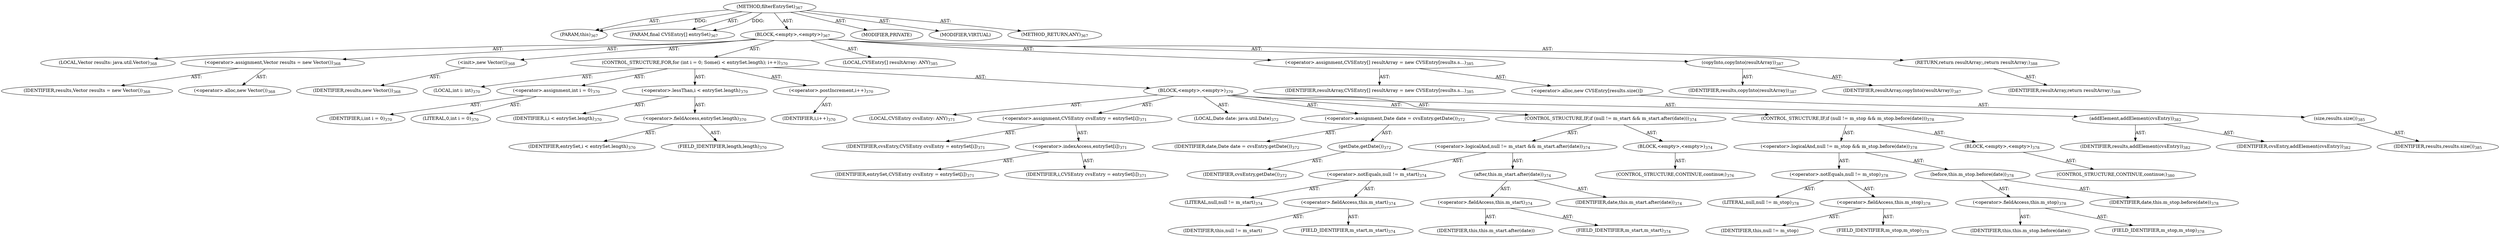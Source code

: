 digraph "filterEntrySet" {  
"111669149707" [label = <(METHOD,filterEntrySet)<SUB>367</SUB>> ]
"115964117013" [label = <(PARAM,this)<SUB>367</SUB>> ]
"115964117014" [label = <(PARAM,final CVSEntry[] entrySet)<SUB>367</SUB>> ]
"25769803813" [label = <(BLOCK,&lt;empty&gt;,&lt;empty&gt;)<SUB>367</SUB>> ]
"94489280543" [label = <(LOCAL,Vector results: java.util.Vector)<SUB>368</SUB>> ]
"30064771250" [label = <(&lt;operator&gt;.assignment,Vector results = new Vector())<SUB>368</SUB>> ]
"68719476887" [label = <(IDENTIFIER,results,Vector results = new Vector())<SUB>368</SUB>> ]
"30064771251" [label = <(&lt;operator&gt;.alloc,new Vector())<SUB>368</SUB>> ]
"30064771252" [label = <(&lt;init&gt;,new Vector())<SUB>368</SUB>> ]
"68719476888" [label = <(IDENTIFIER,results,new Vector())<SUB>368</SUB>> ]
"47244640274" [label = <(CONTROL_STRUCTURE,FOR,for (int i = 0; Some(i &lt; entrySet.length); i++))<SUB>370</SUB>> ]
"94489280544" [label = <(LOCAL,int i: int)<SUB>370</SUB>> ]
"30064771253" [label = <(&lt;operator&gt;.assignment,int i = 0)<SUB>370</SUB>> ]
"68719476889" [label = <(IDENTIFIER,i,int i = 0)<SUB>370</SUB>> ]
"90194313236" [label = <(LITERAL,0,int i = 0)<SUB>370</SUB>> ]
"30064771254" [label = <(&lt;operator&gt;.lessThan,i &lt; entrySet.length)<SUB>370</SUB>> ]
"68719476890" [label = <(IDENTIFIER,i,i &lt; entrySet.length)<SUB>370</SUB>> ]
"30064771255" [label = <(&lt;operator&gt;.fieldAccess,entrySet.length)<SUB>370</SUB>> ]
"68719476891" [label = <(IDENTIFIER,entrySet,i &lt; entrySet.length)<SUB>370</SUB>> ]
"55834574876" [label = <(FIELD_IDENTIFIER,length,length)<SUB>370</SUB>> ]
"30064771256" [label = <(&lt;operator&gt;.postIncrement,i++)<SUB>370</SUB>> ]
"68719476892" [label = <(IDENTIFIER,i,i++)<SUB>370</SUB>> ]
"25769803814" [label = <(BLOCK,&lt;empty&gt;,&lt;empty&gt;)<SUB>370</SUB>> ]
"94489280545" [label = <(LOCAL,CVSEntry cvsEntry: ANY)<SUB>371</SUB>> ]
"30064771257" [label = <(&lt;operator&gt;.assignment,CVSEntry cvsEntry = entrySet[i])<SUB>371</SUB>> ]
"68719476893" [label = <(IDENTIFIER,cvsEntry,CVSEntry cvsEntry = entrySet[i])<SUB>371</SUB>> ]
"30064771258" [label = <(&lt;operator&gt;.indexAccess,entrySet[i])<SUB>371</SUB>> ]
"68719476894" [label = <(IDENTIFIER,entrySet,CVSEntry cvsEntry = entrySet[i])<SUB>371</SUB>> ]
"68719476895" [label = <(IDENTIFIER,i,CVSEntry cvsEntry = entrySet[i])<SUB>371</SUB>> ]
"94489280546" [label = <(LOCAL,Date date: java.util.Date)<SUB>372</SUB>> ]
"30064771259" [label = <(&lt;operator&gt;.assignment,Date date = cvsEntry.getDate())<SUB>372</SUB>> ]
"68719476896" [label = <(IDENTIFIER,date,Date date = cvsEntry.getDate())<SUB>372</SUB>> ]
"30064771260" [label = <(getDate,getDate())<SUB>372</SUB>> ]
"68719476897" [label = <(IDENTIFIER,cvsEntry,getDate())<SUB>372</SUB>> ]
"47244640275" [label = <(CONTROL_STRUCTURE,IF,if (null != m_start &amp;&amp; m_start.after(date)))<SUB>374</SUB>> ]
"30064771261" [label = <(&lt;operator&gt;.logicalAnd,null != m_start &amp;&amp; m_start.after(date))<SUB>374</SUB>> ]
"30064771262" [label = <(&lt;operator&gt;.notEquals,null != m_start)<SUB>374</SUB>> ]
"90194313237" [label = <(LITERAL,null,null != m_start)<SUB>374</SUB>> ]
"30064771263" [label = <(&lt;operator&gt;.fieldAccess,this.m_start)<SUB>374</SUB>> ]
"68719476898" [label = <(IDENTIFIER,this,null != m_start)> ]
"55834574877" [label = <(FIELD_IDENTIFIER,m_start,m_start)<SUB>374</SUB>> ]
"30064771264" [label = <(after,this.m_start.after(date))<SUB>374</SUB>> ]
"30064771265" [label = <(&lt;operator&gt;.fieldAccess,this.m_start)<SUB>374</SUB>> ]
"68719476899" [label = <(IDENTIFIER,this,this.m_start.after(date))> ]
"55834574878" [label = <(FIELD_IDENTIFIER,m_start,m_start)<SUB>374</SUB>> ]
"68719476900" [label = <(IDENTIFIER,date,this.m_start.after(date))<SUB>374</SUB>> ]
"25769803815" [label = <(BLOCK,&lt;empty&gt;,&lt;empty&gt;)<SUB>374</SUB>> ]
"47244640276" [label = <(CONTROL_STRUCTURE,CONTINUE,continue;)<SUB>376</SUB>> ]
"47244640277" [label = <(CONTROL_STRUCTURE,IF,if (null != m_stop &amp;&amp; m_stop.before(date)))<SUB>378</SUB>> ]
"30064771266" [label = <(&lt;operator&gt;.logicalAnd,null != m_stop &amp;&amp; m_stop.before(date))<SUB>378</SUB>> ]
"30064771267" [label = <(&lt;operator&gt;.notEquals,null != m_stop)<SUB>378</SUB>> ]
"90194313238" [label = <(LITERAL,null,null != m_stop)<SUB>378</SUB>> ]
"30064771268" [label = <(&lt;operator&gt;.fieldAccess,this.m_stop)<SUB>378</SUB>> ]
"68719476901" [label = <(IDENTIFIER,this,null != m_stop)> ]
"55834574879" [label = <(FIELD_IDENTIFIER,m_stop,m_stop)<SUB>378</SUB>> ]
"30064771269" [label = <(before,this.m_stop.before(date))<SUB>378</SUB>> ]
"30064771270" [label = <(&lt;operator&gt;.fieldAccess,this.m_stop)<SUB>378</SUB>> ]
"68719476902" [label = <(IDENTIFIER,this,this.m_stop.before(date))> ]
"55834574880" [label = <(FIELD_IDENTIFIER,m_stop,m_stop)<SUB>378</SUB>> ]
"68719476903" [label = <(IDENTIFIER,date,this.m_stop.before(date))<SUB>378</SUB>> ]
"25769803816" [label = <(BLOCK,&lt;empty&gt;,&lt;empty&gt;)<SUB>378</SUB>> ]
"47244640278" [label = <(CONTROL_STRUCTURE,CONTINUE,continue;)<SUB>380</SUB>> ]
"30064771271" [label = <(addElement,addElement(cvsEntry))<SUB>382</SUB>> ]
"68719476904" [label = <(IDENTIFIER,results,addElement(cvsEntry))<SUB>382</SUB>> ]
"68719476905" [label = <(IDENTIFIER,cvsEntry,addElement(cvsEntry))<SUB>382</SUB>> ]
"94489280547" [label = <(LOCAL,CVSEntry[] resultArray: ANY)<SUB>385</SUB>> ]
"30064771272" [label = <(&lt;operator&gt;.assignment,CVSEntry[] resultArray = new CVSEntry[results.s...)<SUB>385</SUB>> ]
"68719476906" [label = <(IDENTIFIER,resultArray,CVSEntry[] resultArray = new CVSEntry[results.s...)<SUB>385</SUB>> ]
"30064771273" [label = <(&lt;operator&gt;.alloc,new CVSEntry[results.size()])> ]
"30064771274" [label = <(size,results.size())<SUB>385</SUB>> ]
"68719476907" [label = <(IDENTIFIER,results,results.size())<SUB>385</SUB>> ]
"30064771275" [label = <(copyInto,copyInto(resultArray))<SUB>387</SUB>> ]
"68719476908" [label = <(IDENTIFIER,results,copyInto(resultArray))<SUB>387</SUB>> ]
"68719476909" [label = <(IDENTIFIER,resultArray,copyInto(resultArray))<SUB>387</SUB>> ]
"146028888064" [label = <(RETURN,return resultArray;,return resultArray;)<SUB>388</SUB>> ]
"68719476910" [label = <(IDENTIFIER,resultArray,return resultArray;)<SUB>388</SUB>> ]
"133143986205" [label = <(MODIFIER,PRIVATE)> ]
"133143986206" [label = <(MODIFIER,VIRTUAL)> ]
"128849018891" [label = <(METHOD_RETURN,ANY)<SUB>367</SUB>> ]
  "111669149707" -> "115964117013"  [ label = "AST: "] 
  "111669149707" -> "115964117014"  [ label = "AST: "] 
  "111669149707" -> "25769803813"  [ label = "AST: "] 
  "111669149707" -> "133143986205"  [ label = "AST: "] 
  "111669149707" -> "133143986206"  [ label = "AST: "] 
  "111669149707" -> "128849018891"  [ label = "AST: "] 
  "25769803813" -> "94489280543"  [ label = "AST: "] 
  "25769803813" -> "30064771250"  [ label = "AST: "] 
  "25769803813" -> "30064771252"  [ label = "AST: "] 
  "25769803813" -> "47244640274"  [ label = "AST: "] 
  "25769803813" -> "94489280547"  [ label = "AST: "] 
  "25769803813" -> "30064771272"  [ label = "AST: "] 
  "25769803813" -> "30064771275"  [ label = "AST: "] 
  "25769803813" -> "146028888064"  [ label = "AST: "] 
  "30064771250" -> "68719476887"  [ label = "AST: "] 
  "30064771250" -> "30064771251"  [ label = "AST: "] 
  "30064771252" -> "68719476888"  [ label = "AST: "] 
  "47244640274" -> "94489280544"  [ label = "AST: "] 
  "47244640274" -> "30064771253"  [ label = "AST: "] 
  "47244640274" -> "30064771254"  [ label = "AST: "] 
  "47244640274" -> "30064771256"  [ label = "AST: "] 
  "47244640274" -> "25769803814"  [ label = "AST: "] 
  "30064771253" -> "68719476889"  [ label = "AST: "] 
  "30064771253" -> "90194313236"  [ label = "AST: "] 
  "30064771254" -> "68719476890"  [ label = "AST: "] 
  "30064771254" -> "30064771255"  [ label = "AST: "] 
  "30064771255" -> "68719476891"  [ label = "AST: "] 
  "30064771255" -> "55834574876"  [ label = "AST: "] 
  "30064771256" -> "68719476892"  [ label = "AST: "] 
  "25769803814" -> "94489280545"  [ label = "AST: "] 
  "25769803814" -> "30064771257"  [ label = "AST: "] 
  "25769803814" -> "94489280546"  [ label = "AST: "] 
  "25769803814" -> "30064771259"  [ label = "AST: "] 
  "25769803814" -> "47244640275"  [ label = "AST: "] 
  "25769803814" -> "47244640277"  [ label = "AST: "] 
  "25769803814" -> "30064771271"  [ label = "AST: "] 
  "30064771257" -> "68719476893"  [ label = "AST: "] 
  "30064771257" -> "30064771258"  [ label = "AST: "] 
  "30064771258" -> "68719476894"  [ label = "AST: "] 
  "30064771258" -> "68719476895"  [ label = "AST: "] 
  "30064771259" -> "68719476896"  [ label = "AST: "] 
  "30064771259" -> "30064771260"  [ label = "AST: "] 
  "30064771260" -> "68719476897"  [ label = "AST: "] 
  "47244640275" -> "30064771261"  [ label = "AST: "] 
  "47244640275" -> "25769803815"  [ label = "AST: "] 
  "30064771261" -> "30064771262"  [ label = "AST: "] 
  "30064771261" -> "30064771264"  [ label = "AST: "] 
  "30064771262" -> "90194313237"  [ label = "AST: "] 
  "30064771262" -> "30064771263"  [ label = "AST: "] 
  "30064771263" -> "68719476898"  [ label = "AST: "] 
  "30064771263" -> "55834574877"  [ label = "AST: "] 
  "30064771264" -> "30064771265"  [ label = "AST: "] 
  "30064771264" -> "68719476900"  [ label = "AST: "] 
  "30064771265" -> "68719476899"  [ label = "AST: "] 
  "30064771265" -> "55834574878"  [ label = "AST: "] 
  "25769803815" -> "47244640276"  [ label = "AST: "] 
  "47244640277" -> "30064771266"  [ label = "AST: "] 
  "47244640277" -> "25769803816"  [ label = "AST: "] 
  "30064771266" -> "30064771267"  [ label = "AST: "] 
  "30064771266" -> "30064771269"  [ label = "AST: "] 
  "30064771267" -> "90194313238"  [ label = "AST: "] 
  "30064771267" -> "30064771268"  [ label = "AST: "] 
  "30064771268" -> "68719476901"  [ label = "AST: "] 
  "30064771268" -> "55834574879"  [ label = "AST: "] 
  "30064771269" -> "30064771270"  [ label = "AST: "] 
  "30064771269" -> "68719476903"  [ label = "AST: "] 
  "30064771270" -> "68719476902"  [ label = "AST: "] 
  "30064771270" -> "55834574880"  [ label = "AST: "] 
  "25769803816" -> "47244640278"  [ label = "AST: "] 
  "30064771271" -> "68719476904"  [ label = "AST: "] 
  "30064771271" -> "68719476905"  [ label = "AST: "] 
  "30064771272" -> "68719476906"  [ label = "AST: "] 
  "30064771272" -> "30064771273"  [ label = "AST: "] 
  "30064771273" -> "30064771274"  [ label = "AST: "] 
  "30064771274" -> "68719476907"  [ label = "AST: "] 
  "30064771275" -> "68719476908"  [ label = "AST: "] 
  "30064771275" -> "68719476909"  [ label = "AST: "] 
  "146028888064" -> "68719476910"  [ label = "AST: "] 
  "111669149707" -> "115964117013"  [ label = "DDG: "] 
  "111669149707" -> "115964117014"  [ label = "DDG: "] 
}
